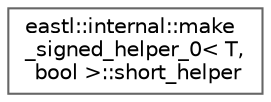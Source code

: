 digraph "类继承关系图"
{
 // LATEX_PDF_SIZE
  bgcolor="transparent";
  edge [fontname=Helvetica,fontsize=10,labelfontname=Helvetica,labelfontsize=10];
  node [fontname=Helvetica,fontsize=10,shape=box,height=0.2,width=0.4];
  rankdir="LR";
  Node0 [id="Node000000",label="eastl::internal::make\l_signed_helper_0\< T,\l bool \>::short_helper",height=0.2,width=0.4,color="grey40", fillcolor="white", style="filled",URL="$structeastl_1_1internal_1_1make__signed__helper__0_1_1short__helper.html",tooltip=" "];
}
